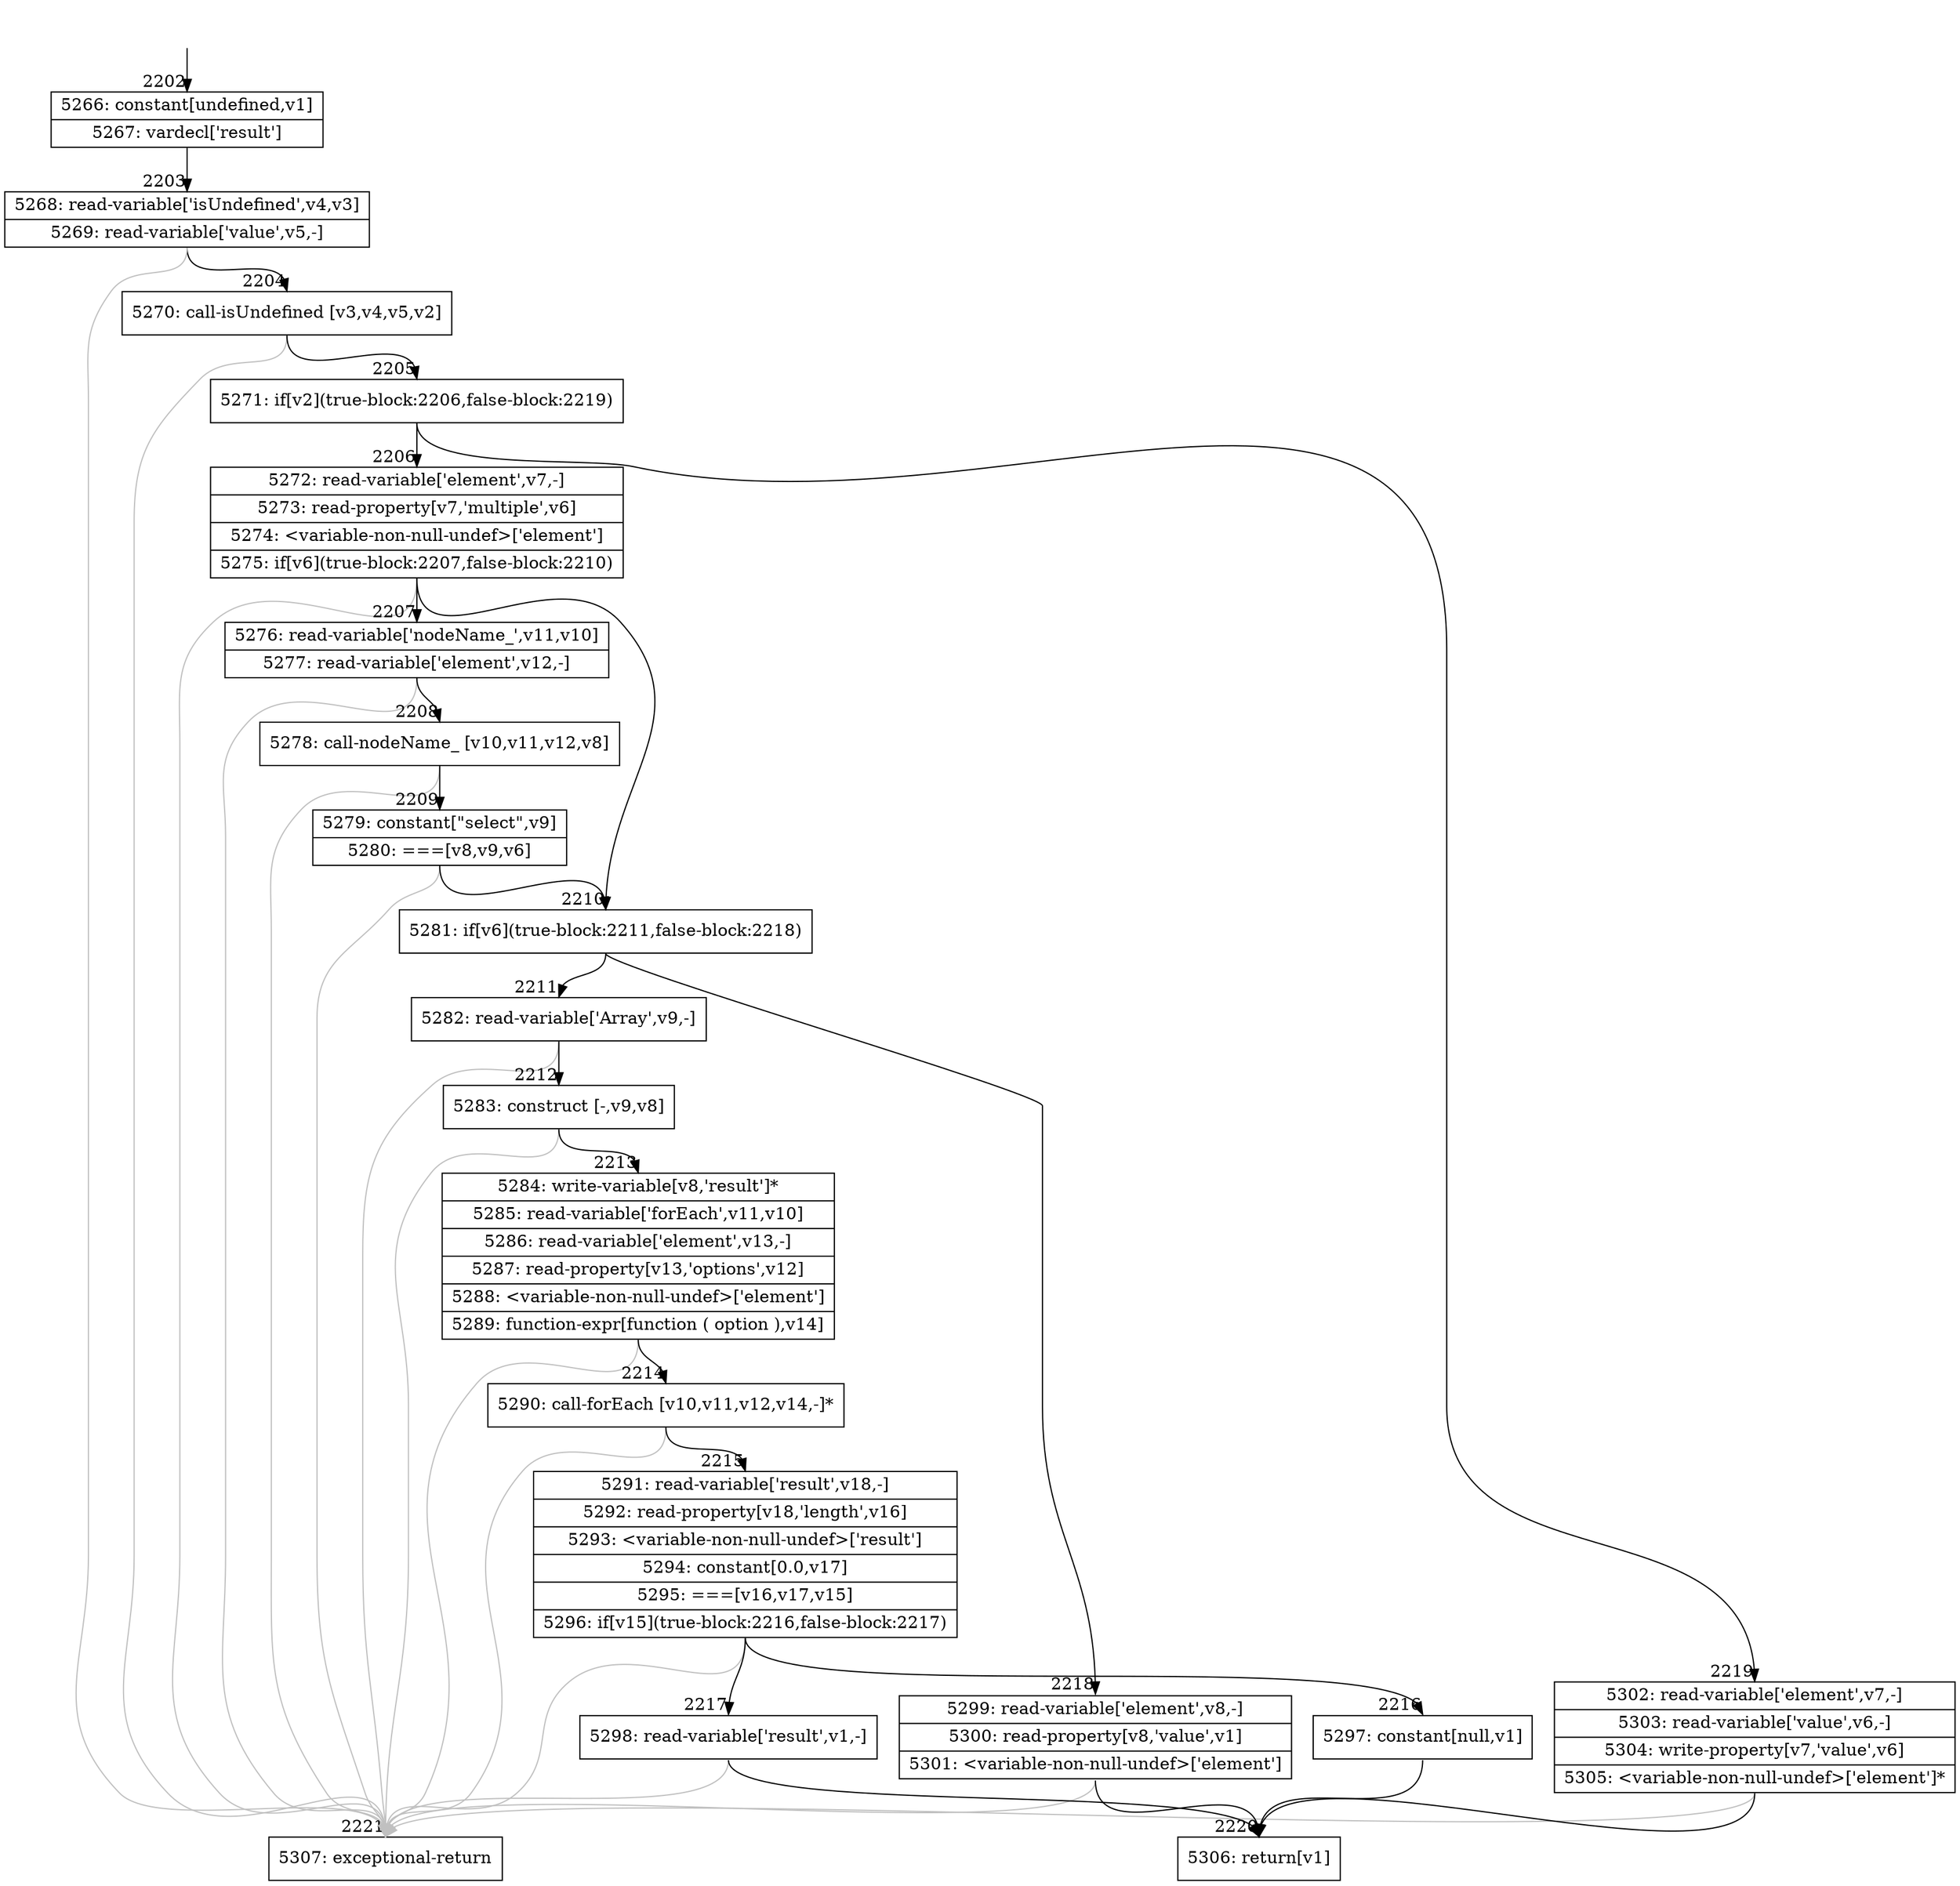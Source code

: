 digraph {
rankdir="TD"
BB_entry169[shape=none,label=""];
BB_entry169 -> BB2202 [tailport=s, headport=n, headlabel="    2202"]
BB2202 [shape=record label="{5266: constant[undefined,v1]|5267: vardecl['result']}" ] 
BB2202 -> BB2203 [tailport=s, headport=n, headlabel="      2203"]
BB2203 [shape=record label="{5268: read-variable['isUndefined',v4,v3]|5269: read-variable['value',v5,-]}" ] 
BB2203 -> BB2204 [tailport=s, headport=n, headlabel="      2204"]
BB2203 -> BB2221 [tailport=s, headport=n, color=gray, headlabel="      2221"]
BB2204 [shape=record label="{5270: call-isUndefined [v3,v4,v5,v2]}" ] 
BB2204 -> BB2205 [tailport=s, headport=n, headlabel="      2205"]
BB2204 -> BB2221 [tailport=s, headport=n, color=gray]
BB2205 [shape=record label="{5271: if[v2](true-block:2206,false-block:2219)}" ] 
BB2205 -> BB2206 [tailport=s, headport=n, headlabel="      2206"]
BB2205 -> BB2219 [tailport=s, headport=n, headlabel="      2219"]
BB2206 [shape=record label="{5272: read-variable['element',v7,-]|5273: read-property[v7,'multiple',v6]|5274: \<variable-non-null-undef\>['element']|5275: if[v6](true-block:2207,false-block:2210)}" ] 
BB2206 -> BB2210 [tailport=s, headport=n, headlabel="      2210"]
BB2206 -> BB2207 [tailport=s, headport=n, headlabel="      2207"]
BB2206 -> BB2221 [tailport=s, headport=n, color=gray]
BB2207 [shape=record label="{5276: read-variable['nodeName_',v11,v10]|5277: read-variable['element',v12,-]}" ] 
BB2207 -> BB2208 [tailport=s, headport=n, headlabel="      2208"]
BB2207 -> BB2221 [tailport=s, headport=n, color=gray]
BB2208 [shape=record label="{5278: call-nodeName_ [v10,v11,v12,v8]}" ] 
BB2208 -> BB2209 [tailport=s, headport=n, headlabel="      2209"]
BB2208 -> BB2221 [tailport=s, headport=n, color=gray]
BB2209 [shape=record label="{5279: constant[\"select\",v9]|5280: ===[v8,v9,v6]}" ] 
BB2209 -> BB2210 [tailport=s, headport=n]
BB2209 -> BB2221 [tailport=s, headport=n, color=gray]
BB2210 [shape=record label="{5281: if[v6](true-block:2211,false-block:2218)}" ] 
BB2210 -> BB2211 [tailport=s, headport=n, headlabel="      2211"]
BB2210 -> BB2218 [tailport=s, headport=n, headlabel="      2218"]
BB2211 [shape=record label="{5282: read-variable['Array',v9,-]}" ] 
BB2211 -> BB2212 [tailport=s, headport=n, headlabel="      2212"]
BB2211 -> BB2221 [tailport=s, headport=n, color=gray]
BB2212 [shape=record label="{5283: construct [-,v9,v8]}" ] 
BB2212 -> BB2213 [tailport=s, headport=n, headlabel="      2213"]
BB2212 -> BB2221 [tailport=s, headport=n, color=gray]
BB2213 [shape=record label="{5284: write-variable[v8,'result']*|5285: read-variable['forEach',v11,v10]|5286: read-variable['element',v13,-]|5287: read-property[v13,'options',v12]|5288: \<variable-non-null-undef\>['element']|5289: function-expr[function ( option ),v14]}" ] 
BB2213 -> BB2214 [tailport=s, headport=n, headlabel="      2214"]
BB2213 -> BB2221 [tailport=s, headport=n, color=gray]
BB2214 [shape=record label="{5290: call-forEach [v10,v11,v12,v14,-]*}" ] 
BB2214 -> BB2215 [tailport=s, headport=n, headlabel="      2215"]
BB2214 -> BB2221 [tailport=s, headport=n, color=gray]
BB2215 [shape=record label="{5291: read-variable['result',v18,-]|5292: read-property[v18,'length',v16]|5293: \<variable-non-null-undef\>['result']|5294: constant[0.0,v17]|5295: ===[v16,v17,v15]|5296: if[v15](true-block:2216,false-block:2217)}" ] 
BB2215 -> BB2216 [tailport=s, headport=n, headlabel="      2216"]
BB2215 -> BB2217 [tailport=s, headport=n, headlabel="      2217"]
BB2215 -> BB2221 [tailport=s, headport=n, color=gray]
BB2216 [shape=record label="{5297: constant[null,v1]}" ] 
BB2216 -> BB2220 [tailport=s, headport=n, headlabel="      2220"]
BB2217 [shape=record label="{5298: read-variable['result',v1,-]}" ] 
BB2217 -> BB2220 [tailport=s, headport=n]
BB2217 -> BB2221 [tailport=s, headport=n, color=gray]
BB2218 [shape=record label="{5299: read-variable['element',v8,-]|5300: read-property[v8,'value',v1]|5301: \<variable-non-null-undef\>['element']}" ] 
BB2218 -> BB2220 [tailport=s, headport=n]
BB2218 -> BB2221 [tailport=s, headport=n, color=gray]
BB2219 [shape=record label="{5302: read-variable['element',v7,-]|5303: read-variable['value',v6,-]|5304: write-property[v7,'value',v6]|5305: \<variable-non-null-undef\>['element']*}" ] 
BB2219 -> BB2220 [tailport=s, headport=n]
BB2219 -> BB2221 [tailport=s, headport=n, color=gray]
BB2220 [shape=record label="{5306: return[v1]}" ] 
BB2221 [shape=record label="{5307: exceptional-return}" ] 
//#$~ 3172
}
